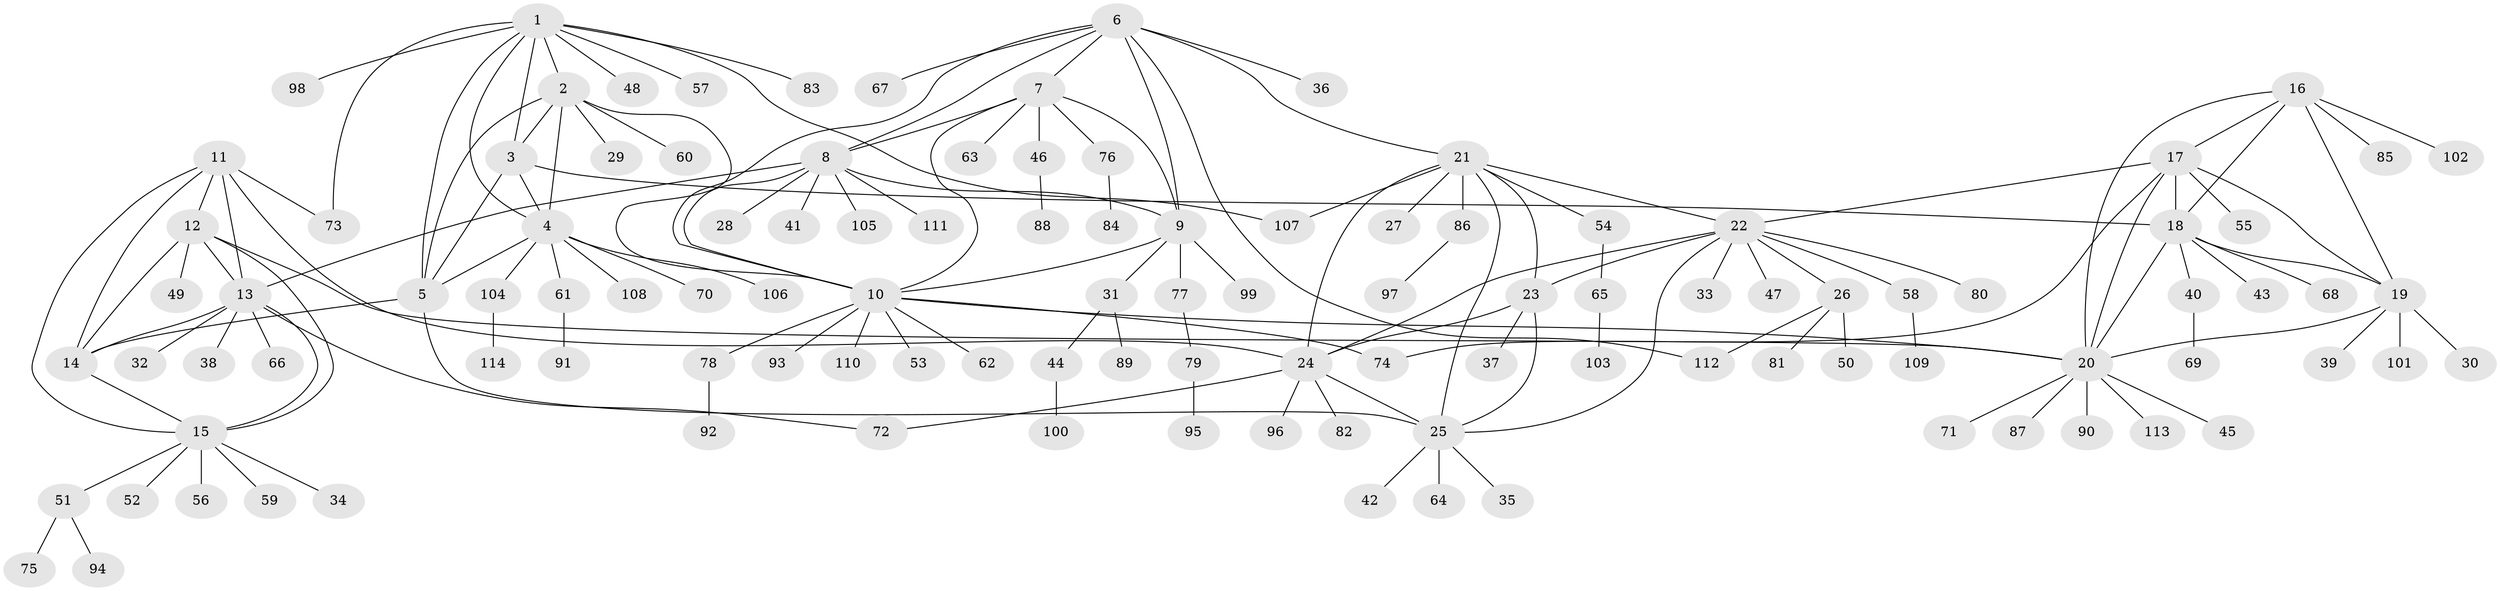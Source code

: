 // coarse degree distribution, {9: 0.025, 6: 0.075, 5: 0.0625, 8: 0.0625, 7: 0.05, 11: 0.0125, 10: 0.0125, 4: 0.0125, 3: 0.0125, 2: 0.1375, 1: 0.5375}
// Generated by graph-tools (version 1.1) at 2025/52/03/04/25 22:52:26]
// undirected, 114 vertices, 154 edges
graph export_dot {
  node [color=gray90,style=filled];
  1;
  2;
  3;
  4;
  5;
  6;
  7;
  8;
  9;
  10;
  11;
  12;
  13;
  14;
  15;
  16;
  17;
  18;
  19;
  20;
  21;
  22;
  23;
  24;
  25;
  26;
  27;
  28;
  29;
  30;
  31;
  32;
  33;
  34;
  35;
  36;
  37;
  38;
  39;
  40;
  41;
  42;
  43;
  44;
  45;
  46;
  47;
  48;
  49;
  50;
  51;
  52;
  53;
  54;
  55;
  56;
  57;
  58;
  59;
  60;
  61;
  62;
  63;
  64;
  65;
  66;
  67;
  68;
  69;
  70;
  71;
  72;
  73;
  74;
  75;
  76;
  77;
  78;
  79;
  80;
  81;
  82;
  83;
  84;
  85;
  86;
  87;
  88;
  89;
  90;
  91;
  92;
  93;
  94;
  95;
  96;
  97;
  98;
  99;
  100;
  101;
  102;
  103;
  104;
  105;
  106;
  107;
  108;
  109;
  110;
  111;
  112;
  113;
  114;
  1 -- 2;
  1 -- 3;
  1 -- 4;
  1 -- 5;
  1 -- 48;
  1 -- 57;
  1 -- 73;
  1 -- 83;
  1 -- 98;
  1 -- 107;
  2 -- 3;
  2 -- 4;
  2 -- 5;
  2 -- 10;
  2 -- 29;
  2 -- 60;
  3 -- 4;
  3 -- 5;
  3 -- 18;
  4 -- 5;
  4 -- 61;
  4 -- 70;
  4 -- 104;
  4 -- 106;
  4 -- 108;
  5 -- 14;
  5 -- 25;
  6 -- 7;
  6 -- 8;
  6 -- 9;
  6 -- 10;
  6 -- 21;
  6 -- 36;
  6 -- 67;
  6 -- 112;
  7 -- 8;
  7 -- 9;
  7 -- 10;
  7 -- 46;
  7 -- 63;
  7 -- 76;
  8 -- 9;
  8 -- 10;
  8 -- 13;
  8 -- 28;
  8 -- 41;
  8 -- 105;
  8 -- 111;
  9 -- 10;
  9 -- 31;
  9 -- 77;
  9 -- 99;
  10 -- 20;
  10 -- 53;
  10 -- 62;
  10 -- 74;
  10 -- 78;
  10 -- 93;
  10 -- 110;
  11 -- 12;
  11 -- 13;
  11 -- 14;
  11 -- 15;
  11 -- 24;
  11 -- 73;
  12 -- 13;
  12 -- 14;
  12 -- 15;
  12 -- 20;
  12 -- 49;
  13 -- 14;
  13 -- 15;
  13 -- 32;
  13 -- 38;
  13 -- 66;
  13 -- 72;
  14 -- 15;
  15 -- 34;
  15 -- 51;
  15 -- 52;
  15 -- 56;
  15 -- 59;
  16 -- 17;
  16 -- 18;
  16 -- 19;
  16 -- 20;
  16 -- 85;
  16 -- 102;
  17 -- 18;
  17 -- 19;
  17 -- 20;
  17 -- 22;
  17 -- 55;
  17 -- 74;
  18 -- 19;
  18 -- 20;
  18 -- 40;
  18 -- 43;
  18 -- 68;
  19 -- 20;
  19 -- 30;
  19 -- 39;
  19 -- 101;
  20 -- 45;
  20 -- 71;
  20 -- 87;
  20 -- 90;
  20 -- 113;
  21 -- 22;
  21 -- 23;
  21 -- 24;
  21 -- 25;
  21 -- 27;
  21 -- 54;
  21 -- 86;
  21 -- 107;
  22 -- 23;
  22 -- 24;
  22 -- 25;
  22 -- 26;
  22 -- 33;
  22 -- 47;
  22 -- 58;
  22 -- 80;
  23 -- 24;
  23 -- 25;
  23 -- 37;
  24 -- 25;
  24 -- 72;
  24 -- 82;
  24 -- 96;
  25 -- 35;
  25 -- 42;
  25 -- 64;
  26 -- 50;
  26 -- 81;
  26 -- 112;
  31 -- 44;
  31 -- 89;
  40 -- 69;
  44 -- 100;
  46 -- 88;
  51 -- 75;
  51 -- 94;
  54 -- 65;
  58 -- 109;
  61 -- 91;
  65 -- 103;
  76 -- 84;
  77 -- 79;
  78 -- 92;
  79 -- 95;
  86 -- 97;
  104 -- 114;
}
